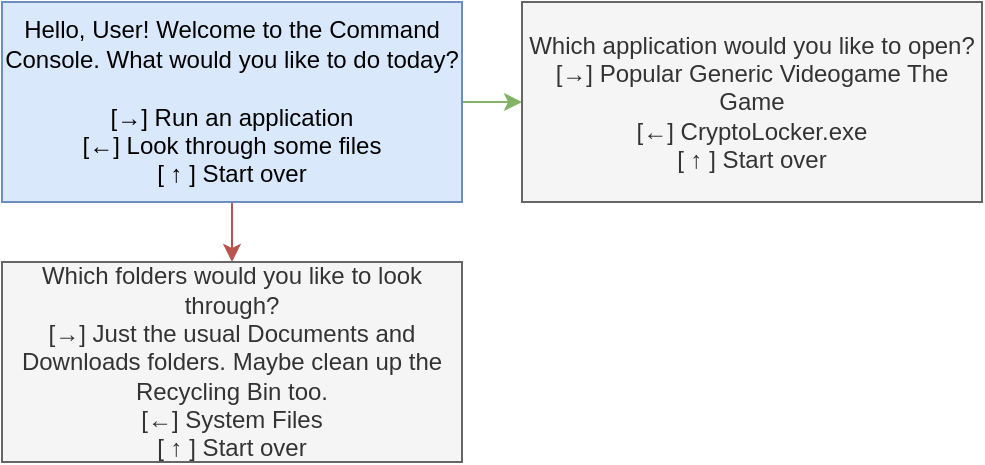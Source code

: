 <mxfile version="13.3.7" type="github"><diagram id="C5RBs43oDa-KdzZeNtuy" name="Page-1"><mxGraphModel dx="1038" dy="580" grid="1" gridSize="10" guides="1" tooltips="1" connect="1" arrows="1" fold="1" page="1" pageScale="1" pageWidth="827" pageHeight="1169" math="0" shadow="0"><root><mxCell id="WIyWlLk6GJQsqaUBKTNV-0"/><mxCell id="WIyWlLk6GJQsqaUBKTNV-1" parent="WIyWlLk6GJQsqaUBKTNV-0"/><mxCell id="G_LtqzB8PGayeKmqLbbJ-5" style="edgeStyle=orthogonalEdgeStyle;rounded=0;orthogonalLoop=1;jettySize=auto;html=1;exitX=1;exitY=0.5;exitDx=0;exitDy=0;entryX=0;entryY=0.5;entryDx=0;entryDy=0;fillColor=#d5e8d4;strokeColor=#82b366;" parent="WIyWlLk6GJQsqaUBKTNV-1" source="G_LtqzB8PGayeKmqLbbJ-1" target="G_LtqzB8PGayeKmqLbbJ-3" edge="1"><mxGeometry relative="1" as="geometry"/></mxCell><mxCell id="G_LtqzB8PGayeKmqLbbJ-8" style="edgeStyle=orthogonalEdgeStyle;rounded=0;orthogonalLoop=1;jettySize=auto;html=1;exitX=0.5;exitY=1;exitDx=0;exitDy=0;entryX=0.5;entryY=0;entryDx=0;entryDy=0;fillColor=#f8cecc;strokeColor=#b85450;" parent="WIyWlLk6GJQsqaUBKTNV-1" source="G_LtqzB8PGayeKmqLbbJ-1" target="G_LtqzB8PGayeKmqLbbJ-7" edge="1"><mxGeometry relative="1" as="geometry"/></mxCell><mxCell id="G_LtqzB8PGayeKmqLbbJ-1" value="&lt;div&gt;Hello, User! Welcome to the Command Console. What would you like to do today?&lt;/div&gt;&lt;div&gt;&lt;br&gt;&lt;/div&gt;&lt;div&gt;[→] Run an application&lt;/div&gt;&lt;div&gt;[←] Look through some files&lt;/div&gt;&lt;div&gt;[ ↑ ] Start over&lt;/div&gt;" style="text;html=1;strokeColor=#6c8ebf;fillColor=#dae8fc;align=center;verticalAlign=middle;whiteSpace=wrap;rounded=0;" parent="WIyWlLk6GJQsqaUBKTNV-1" vertex="1"><mxGeometry x="20" y="20" width="230" height="100" as="geometry"/></mxCell><mxCell id="G_LtqzB8PGayeKmqLbbJ-3" value="&lt;div&gt;Which application would you like to open?&lt;/div&gt;&lt;div&gt;&lt;span&gt; &lt;/span&gt;[→] Popular Generic Videogame The Game&lt;/div&gt;&lt;div&gt;&lt;span&gt; &lt;/span&gt;[←] CryptoLocker.exe&lt;/div&gt;&lt;div&gt;&lt;span&gt; &lt;/span&gt;[ ↑ ] Start over&lt;/div&gt;" style="text;html=1;align=center;verticalAlign=middle;whiteSpace=wrap;rounded=0;fillColor=#f5f5f5;strokeColor=#666666;fontColor=#333333;" parent="WIyWlLk6GJQsqaUBKTNV-1" vertex="1"><mxGeometry x="280" y="20" width="230" height="100" as="geometry"/></mxCell><mxCell id="G_LtqzB8PGayeKmqLbbJ-7" value="&lt;div&gt;Which folders would you like to look through?&lt;/div&gt;&lt;div&gt;&lt;span&gt; &lt;/span&gt;[→] Just the usual Documents and Downloads folders. Maybe clean up the Recycling Bin too.&lt;/div&gt;&lt;div&gt;&lt;span&gt; &lt;/span&gt;[←] System Files&lt;/div&gt;&lt;div&gt;&lt;span&gt; &lt;/span&gt;[ ↑ ] Start over&lt;/div&gt;" style="text;html=1;strokeColor=#666666;fillColor=#f5f5f5;align=center;verticalAlign=middle;whiteSpace=wrap;rounded=0;fontColor=#333333;" parent="WIyWlLk6GJQsqaUBKTNV-1" vertex="1"><mxGeometry x="20" y="150" width="230" height="100" as="geometry"/></mxCell></root></mxGraphModel></diagram></mxfile>